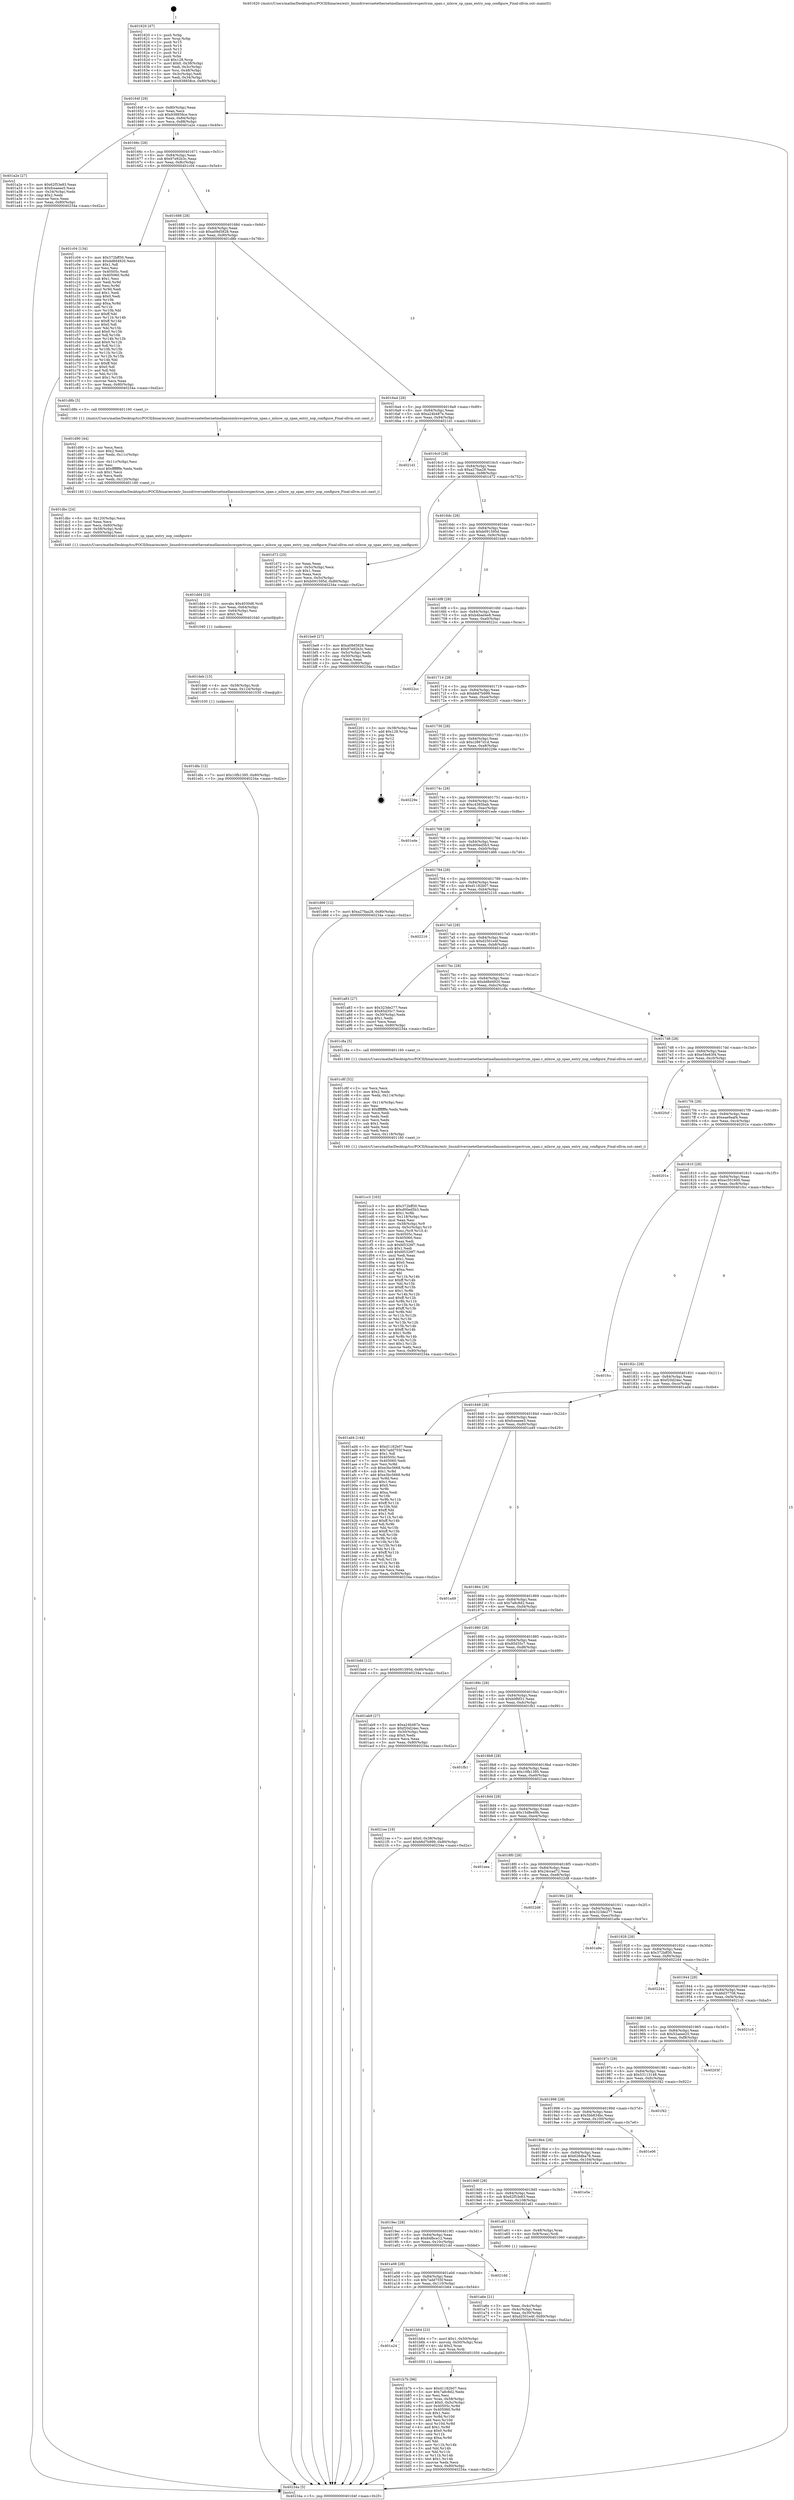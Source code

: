 digraph "0x401620" {
  label = "0x401620 (/mnt/c/Users/mathe/Desktop/tcc/POCII/binaries/extr_linuxdriversnetethernetmellanoxmlxswspectrum_span.c_mlxsw_sp_span_entry_nop_configure_Final-ollvm.out::main(0))"
  labelloc = "t"
  node[shape=record]

  Entry [label="",width=0.3,height=0.3,shape=circle,fillcolor=black,style=filled]
  "0x40164f" [label="{
     0x40164f [29]\l
     | [instrs]\l
     &nbsp;&nbsp;0x40164f \<+3\>: mov -0x80(%rbp),%eax\l
     &nbsp;&nbsp;0x401652 \<+2\>: mov %eax,%ecx\l
     &nbsp;&nbsp;0x401654 \<+6\>: sub $0x938858ce,%ecx\l
     &nbsp;&nbsp;0x40165a \<+6\>: mov %eax,-0x84(%rbp)\l
     &nbsp;&nbsp;0x401660 \<+6\>: mov %ecx,-0x88(%rbp)\l
     &nbsp;&nbsp;0x401666 \<+6\>: je 0000000000401a2e \<main+0x40e\>\l
  }"]
  "0x401a2e" [label="{
     0x401a2e [27]\l
     | [instrs]\l
     &nbsp;&nbsp;0x401a2e \<+5\>: mov $0x62f53e83,%eax\l
     &nbsp;&nbsp;0x401a33 \<+5\>: mov $0xfceaeee5,%ecx\l
     &nbsp;&nbsp;0x401a38 \<+3\>: mov -0x34(%rbp),%edx\l
     &nbsp;&nbsp;0x401a3b \<+3\>: cmp $0x2,%edx\l
     &nbsp;&nbsp;0x401a3e \<+3\>: cmovne %ecx,%eax\l
     &nbsp;&nbsp;0x401a41 \<+3\>: mov %eax,-0x80(%rbp)\l
     &nbsp;&nbsp;0x401a44 \<+5\>: jmp 000000000040234a \<main+0xd2a\>\l
  }"]
  "0x40166c" [label="{
     0x40166c [28]\l
     | [instrs]\l
     &nbsp;&nbsp;0x40166c \<+5\>: jmp 0000000000401671 \<main+0x51\>\l
     &nbsp;&nbsp;0x401671 \<+6\>: mov -0x84(%rbp),%eax\l
     &nbsp;&nbsp;0x401677 \<+5\>: sub $0x97e92b3c,%eax\l
     &nbsp;&nbsp;0x40167c \<+6\>: mov %eax,-0x8c(%rbp)\l
     &nbsp;&nbsp;0x401682 \<+6\>: je 0000000000401c04 \<main+0x5e4\>\l
  }"]
  "0x40234a" [label="{
     0x40234a [5]\l
     | [instrs]\l
     &nbsp;&nbsp;0x40234a \<+5\>: jmp 000000000040164f \<main+0x2f\>\l
  }"]
  "0x401620" [label="{
     0x401620 [47]\l
     | [instrs]\l
     &nbsp;&nbsp;0x401620 \<+1\>: push %rbp\l
     &nbsp;&nbsp;0x401621 \<+3\>: mov %rsp,%rbp\l
     &nbsp;&nbsp;0x401624 \<+2\>: push %r15\l
     &nbsp;&nbsp;0x401626 \<+2\>: push %r14\l
     &nbsp;&nbsp;0x401628 \<+2\>: push %r13\l
     &nbsp;&nbsp;0x40162a \<+2\>: push %r12\l
     &nbsp;&nbsp;0x40162c \<+1\>: push %rbx\l
     &nbsp;&nbsp;0x40162d \<+7\>: sub $0x128,%rsp\l
     &nbsp;&nbsp;0x401634 \<+7\>: movl $0x0,-0x38(%rbp)\l
     &nbsp;&nbsp;0x40163b \<+3\>: mov %edi,-0x3c(%rbp)\l
     &nbsp;&nbsp;0x40163e \<+4\>: mov %rsi,-0x48(%rbp)\l
     &nbsp;&nbsp;0x401642 \<+3\>: mov -0x3c(%rbp),%edi\l
     &nbsp;&nbsp;0x401645 \<+3\>: mov %edi,-0x34(%rbp)\l
     &nbsp;&nbsp;0x401648 \<+7\>: movl $0x938858ce,-0x80(%rbp)\l
  }"]
  Exit [label="",width=0.3,height=0.3,shape=circle,fillcolor=black,style=filled,peripheries=2]
  "0x401c04" [label="{
     0x401c04 [134]\l
     | [instrs]\l
     &nbsp;&nbsp;0x401c04 \<+5\>: mov $0x372bff30,%eax\l
     &nbsp;&nbsp;0x401c09 \<+5\>: mov $0xdd8d4920,%ecx\l
     &nbsp;&nbsp;0x401c0e \<+2\>: mov $0x1,%dl\l
     &nbsp;&nbsp;0x401c10 \<+2\>: xor %esi,%esi\l
     &nbsp;&nbsp;0x401c12 \<+7\>: mov 0x40505c,%edi\l
     &nbsp;&nbsp;0x401c19 \<+8\>: mov 0x405060,%r8d\l
     &nbsp;&nbsp;0x401c21 \<+3\>: sub $0x1,%esi\l
     &nbsp;&nbsp;0x401c24 \<+3\>: mov %edi,%r9d\l
     &nbsp;&nbsp;0x401c27 \<+3\>: add %esi,%r9d\l
     &nbsp;&nbsp;0x401c2a \<+4\>: imul %r9d,%edi\l
     &nbsp;&nbsp;0x401c2e \<+3\>: and $0x1,%edi\l
     &nbsp;&nbsp;0x401c31 \<+3\>: cmp $0x0,%edi\l
     &nbsp;&nbsp;0x401c34 \<+4\>: sete %r10b\l
     &nbsp;&nbsp;0x401c38 \<+4\>: cmp $0xa,%r8d\l
     &nbsp;&nbsp;0x401c3c \<+4\>: setl %r11b\l
     &nbsp;&nbsp;0x401c40 \<+3\>: mov %r10b,%bl\l
     &nbsp;&nbsp;0x401c43 \<+3\>: xor $0xff,%bl\l
     &nbsp;&nbsp;0x401c46 \<+3\>: mov %r11b,%r14b\l
     &nbsp;&nbsp;0x401c49 \<+4\>: xor $0xff,%r14b\l
     &nbsp;&nbsp;0x401c4d \<+3\>: xor $0x0,%dl\l
     &nbsp;&nbsp;0x401c50 \<+3\>: mov %bl,%r15b\l
     &nbsp;&nbsp;0x401c53 \<+4\>: and $0x0,%r15b\l
     &nbsp;&nbsp;0x401c57 \<+3\>: and %dl,%r10b\l
     &nbsp;&nbsp;0x401c5a \<+3\>: mov %r14b,%r12b\l
     &nbsp;&nbsp;0x401c5d \<+4\>: and $0x0,%r12b\l
     &nbsp;&nbsp;0x401c61 \<+3\>: and %dl,%r11b\l
     &nbsp;&nbsp;0x401c64 \<+3\>: or %r10b,%r15b\l
     &nbsp;&nbsp;0x401c67 \<+3\>: or %r11b,%r12b\l
     &nbsp;&nbsp;0x401c6a \<+3\>: xor %r12b,%r15b\l
     &nbsp;&nbsp;0x401c6d \<+3\>: or %r14b,%bl\l
     &nbsp;&nbsp;0x401c70 \<+3\>: xor $0xff,%bl\l
     &nbsp;&nbsp;0x401c73 \<+3\>: or $0x0,%dl\l
     &nbsp;&nbsp;0x401c76 \<+2\>: and %dl,%bl\l
     &nbsp;&nbsp;0x401c78 \<+3\>: or %bl,%r15b\l
     &nbsp;&nbsp;0x401c7b \<+4\>: test $0x1,%r15b\l
     &nbsp;&nbsp;0x401c7f \<+3\>: cmovne %ecx,%eax\l
     &nbsp;&nbsp;0x401c82 \<+3\>: mov %eax,-0x80(%rbp)\l
     &nbsp;&nbsp;0x401c85 \<+5\>: jmp 000000000040234a \<main+0xd2a\>\l
  }"]
  "0x401688" [label="{
     0x401688 [28]\l
     | [instrs]\l
     &nbsp;&nbsp;0x401688 \<+5\>: jmp 000000000040168d \<main+0x6d\>\l
     &nbsp;&nbsp;0x40168d \<+6\>: mov -0x84(%rbp),%eax\l
     &nbsp;&nbsp;0x401693 \<+5\>: sub $0xa09d5828,%eax\l
     &nbsp;&nbsp;0x401698 \<+6\>: mov %eax,-0x90(%rbp)\l
     &nbsp;&nbsp;0x40169e \<+6\>: je 0000000000401d8b \<main+0x76b\>\l
  }"]
  "0x401dfa" [label="{
     0x401dfa [12]\l
     | [instrs]\l
     &nbsp;&nbsp;0x401dfa \<+7\>: movl $0x10fb1395,-0x80(%rbp)\l
     &nbsp;&nbsp;0x401e01 \<+5\>: jmp 000000000040234a \<main+0xd2a\>\l
  }"]
  "0x401d8b" [label="{
     0x401d8b [5]\l
     | [instrs]\l
     &nbsp;&nbsp;0x401d8b \<+5\>: call 0000000000401160 \<next_i\>\l
     | [calls]\l
     &nbsp;&nbsp;0x401160 \{1\} (/mnt/c/Users/mathe/Desktop/tcc/POCII/binaries/extr_linuxdriversnetethernetmellanoxmlxswspectrum_span.c_mlxsw_sp_span_entry_nop_configure_Final-ollvm.out::next_i)\l
  }"]
  "0x4016a4" [label="{
     0x4016a4 [28]\l
     | [instrs]\l
     &nbsp;&nbsp;0x4016a4 \<+5\>: jmp 00000000004016a9 \<main+0x89\>\l
     &nbsp;&nbsp;0x4016a9 \<+6\>: mov -0x84(%rbp),%eax\l
     &nbsp;&nbsp;0x4016af \<+5\>: sub $0xa24b487e,%eax\l
     &nbsp;&nbsp;0x4016b4 \<+6\>: mov %eax,-0x94(%rbp)\l
     &nbsp;&nbsp;0x4016ba \<+6\>: je 00000000004021d1 \<main+0xbb1\>\l
  }"]
  "0x401deb" [label="{
     0x401deb [15]\l
     | [instrs]\l
     &nbsp;&nbsp;0x401deb \<+4\>: mov -0x58(%rbp),%rdi\l
     &nbsp;&nbsp;0x401def \<+6\>: mov %eax,-0x124(%rbp)\l
     &nbsp;&nbsp;0x401df5 \<+5\>: call 0000000000401030 \<free@plt\>\l
     | [calls]\l
     &nbsp;&nbsp;0x401030 \{1\} (unknown)\l
  }"]
  "0x4021d1" [label="{
     0x4021d1\l
  }", style=dashed]
  "0x4016c0" [label="{
     0x4016c0 [28]\l
     | [instrs]\l
     &nbsp;&nbsp;0x4016c0 \<+5\>: jmp 00000000004016c5 \<main+0xa5\>\l
     &nbsp;&nbsp;0x4016c5 \<+6\>: mov -0x84(%rbp),%eax\l
     &nbsp;&nbsp;0x4016cb \<+5\>: sub $0xa27faa28,%eax\l
     &nbsp;&nbsp;0x4016d0 \<+6\>: mov %eax,-0x98(%rbp)\l
     &nbsp;&nbsp;0x4016d6 \<+6\>: je 0000000000401d72 \<main+0x752\>\l
  }"]
  "0x401dd4" [label="{
     0x401dd4 [23]\l
     | [instrs]\l
     &nbsp;&nbsp;0x401dd4 \<+10\>: movabs $0x4030d6,%rdi\l
     &nbsp;&nbsp;0x401dde \<+3\>: mov %eax,-0x64(%rbp)\l
     &nbsp;&nbsp;0x401de1 \<+3\>: mov -0x64(%rbp),%esi\l
     &nbsp;&nbsp;0x401de4 \<+2\>: mov $0x0,%al\l
     &nbsp;&nbsp;0x401de6 \<+5\>: call 0000000000401040 \<printf@plt\>\l
     | [calls]\l
     &nbsp;&nbsp;0x401040 \{1\} (unknown)\l
  }"]
  "0x401d72" [label="{
     0x401d72 [25]\l
     | [instrs]\l
     &nbsp;&nbsp;0x401d72 \<+2\>: xor %eax,%eax\l
     &nbsp;&nbsp;0x401d74 \<+3\>: mov -0x5c(%rbp),%ecx\l
     &nbsp;&nbsp;0x401d77 \<+3\>: sub $0x1,%eax\l
     &nbsp;&nbsp;0x401d7a \<+2\>: sub %eax,%ecx\l
     &nbsp;&nbsp;0x401d7c \<+3\>: mov %ecx,-0x5c(%rbp)\l
     &nbsp;&nbsp;0x401d7f \<+7\>: movl $0xb091595d,-0x80(%rbp)\l
     &nbsp;&nbsp;0x401d86 \<+5\>: jmp 000000000040234a \<main+0xd2a\>\l
  }"]
  "0x4016dc" [label="{
     0x4016dc [28]\l
     | [instrs]\l
     &nbsp;&nbsp;0x4016dc \<+5\>: jmp 00000000004016e1 \<main+0xc1\>\l
     &nbsp;&nbsp;0x4016e1 \<+6\>: mov -0x84(%rbp),%eax\l
     &nbsp;&nbsp;0x4016e7 \<+5\>: sub $0xb091595d,%eax\l
     &nbsp;&nbsp;0x4016ec \<+6\>: mov %eax,-0x9c(%rbp)\l
     &nbsp;&nbsp;0x4016f2 \<+6\>: je 0000000000401be9 \<main+0x5c9\>\l
  }"]
  "0x401dbc" [label="{
     0x401dbc [24]\l
     | [instrs]\l
     &nbsp;&nbsp;0x401dbc \<+6\>: mov -0x120(%rbp),%ecx\l
     &nbsp;&nbsp;0x401dc2 \<+3\>: imul %eax,%ecx\l
     &nbsp;&nbsp;0x401dc5 \<+3\>: mov %ecx,-0x60(%rbp)\l
     &nbsp;&nbsp;0x401dc8 \<+4\>: mov -0x58(%rbp),%rdi\l
     &nbsp;&nbsp;0x401dcc \<+3\>: mov -0x60(%rbp),%esi\l
     &nbsp;&nbsp;0x401dcf \<+5\>: call 0000000000401440 \<mlxsw_sp_span_entry_nop_configure\>\l
     | [calls]\l
     &nbsp;&nbsp;0x401440 \{1\} (/mnt/c/Users/mathe/Desktop/tcc/POCII/binaries/extr_linuxdriversnetethernetmellanoxmlxswspectrum_span.c_mlxsw_sp_span_entry_nop_configure_Final-ollvm.out::mlxsw_sp_span_entry_nop_configure)\l
  }"]
  "0x401be9" [label="{
     0x401be9 [27]\l
     | [instrs]\l
     &nbsp;&nbsp;0x401be9 \<+5\>: mov $0xa09d5828,%eax\l
     &nbsp;&nbsp;0x401bee \<+5\>: mov $0x97e92b3c,%ecx\l
     &nbsp;&nbsp;0x401bf3 \<+3\>: mov -0x5c(%rbp),%edx\l
     &nbsp;&nbsp;0x401bf6 \<+3\>: cmp -0x50(%rbp),%edx\l
     &nbsp;&nbsp;0x401bf9 \<+3\>: cmovl %ecx,%eax\l
     &nbsp;&nbsp;0x401bfc \<+3\>: mov %eax,-0x80(%rbp)\l
     &nbsp;&nbsp;0x401bff \<+5\>: jmp 000000000040234a \<main+0xd2a\>\l
  }"]
  "0x4016f8" [label="{
     0x4016f8 [28]\l
     | [instrs]\l
     &nbsp;&nbsp;0x4016f8 \<+5\>: jmp 00000000004016fd \<main+0xdd\>\l
     &nbsp;&nbsp;0x4016fd \<+6\>: mov -0x84(%rbp),%eax\l
     &nbsp;&nbsp;0x401703 \<+5\>: sub $0xb4bad4e8,%eax\l
     &nbsp;&nbsp;0x401708 \<+6\>: mov %eax,-0xa0(%rbp)\l
     &nbsp;&nbsp;0x40170e \<+6\>: je 00000000004022cc \<main+0xcac\>\l
  }"]
  "0x401d90" [label="{
     0x401d90 [44]\l
     | [instrs]\l
     &nbsp;&nbsp;0x401d90 \<+2\>: xor %ecx,%ecx\l
     &nbsp;&nbsp;0x401d92 \<+5\>: mov $0x2,%edx\l
     &nbsp;&nbsp;0x401d97 \<+6\>: mov %edx,-0x11c(%rbp)\l
     &nbsp;&nbsp;0x401d9d \<+1\>: cltd\l
     &nbsp;&nbsp;0x401d9e \<+6\>: mov -0x11c(%rbp),%esi\l
     &nbsp;&nbsp;0x401da4 \<+2\>: idiv %esi\l
     &nbsp;&nbsp;0x401da6 \<+6\>: imul $0xfffffffe,%edx,%edx\l
     &nbsp;&nbsp;0x401dac \<+3\>: sub $0x1,%ecx\l
     &nbsp;&nbsp;0x401daf \<+2\>: sub %ecx,%edx\l
     &nbsp;&nbsp;0x401db1 \<+6\>: mov %edx,-0x120(%rbp)\l
     &nbsp;&nbsp;0x401db7 \<+5\>: call 0000000000401160 \<next_i\>\l
     | [calls]\l
     &nbsp;&nbsp;0x401160 \{1\} (/mnt/c/Users/mathe/Desktop/tcc/POCII/binaries/extr_linuxdriversnetethernetmellanoxmlxswspectrum_span.c_mlxsw_sp_span_entry_nop_configure_Final-ollvm.out::next_i)\l
  }"]
  "0x4022cc" [label="{
     0x4022cc\l
  }", style=dashed]
  "0x401714" [label="{
     0x401714 [28]\l
     | [instrs]\l
     &nbsp;&nbsp;0x401714 \<+5\>: jmp 0000000000401719 \<main+0xf9\>\l
     &nbsp;&nbsp;0x401719 \<+6\>: mov -0x84(%rbp),%eax\l
     &nbsp;&nbsp;0x40171f \<+5\>: sub $0xb6d7b999,%eax\l
     &nbsp;&nbsp;0x401724 \<+6\>: mov %eax,-0xa4(%rbp)\l
     &nbsp;&nbsp;0x40172a \<+6\>: je 0000000000402201 \<main+0xbe1\>\l
  }"]
  "0x401cc3" [label="{
     0x401cc3 [163]\l
     | [instrs]\l
     &nbsp;&nbsp;0x401cc3 \<+5\>: mov $0x372bff30,%ecx\l
     &nbsp;&nbsp;0x401cc8 \<+5\>: mov $0xd00ed5b3,%edx\l
     &nbsp;&nbsp;0x401ccd \<+3\>: mov $0x1,%r8b\l
     &nbsp;&nbsp;0x401cd0 \<+6\>: mov -0x118(%rbp),%esi\l
     &nbsp;&nbsp;0x401cd6 \<+3\>: imul %eax,%esi\l
     &nbsp;&nbsp;0x401cd9 \<+4\>: mov -0x58(%rbp),%r9\l
     &nbsp;&nbsp;0x401cdd \<+4\>: movslq -0x5c(%rbp),%r10\l
     &nbsp;&nbsp;0x401ce1 \<+4\>: mov %esi,(%r9,%r10,4)\l
     &nbsp;&nbsp;0x401ce5 \<+7\>: mov 0x40505c,%eax\l
     &nbsp;&nbsp;0x401cec \<+7\>: mov 0x405060,%esi\l
     &nbsp;&nbsp;0x401cf3 \<+2\>: mov %eax,%edi\l
     &nbsp;&nbsp;0x401cf5 \<+6\>: sub $0xfd5326f7,%edi\l
     &nbsp;&nbsp;0x401cfb \<+3\>: sub $0x1,%edi\l
     &nbsp;&nbsp;0x401cfe \<+6\>: add $0xfd5326f7,%edi\l
     &nbsp;&nbsp;0x401d04 \<+3\>: imul %edi,%eax\l
     &nbsp;&nbsp;0x401d07 \<+3\>: and $0x1,%eax\l
     &nbsp;&nbsp;0x401d0a \<+3\>: cmp $0x0,%eax\l
     &nbsp;&nbsp;0x401d0d \<+4\>: sete %r11b\l
     &nbsp;&nbsp;0x401d11 \<+3\>: cmp $0xa,%esi\l
     &nbsp;&nbsp;0x401d14 \<+3\>: setl %bl\l
     &nbsp;&nbsp;0x401d17 \<+3\>: mov %r11b,%r14b\l
     &nbsp;&nbsp;0x401d1a \<+4\>: xor $0xff,%r14b\l
     &nbsp;&nbsp;0x401d1e \<+3\>: mov %bl,%r15b\l
     &nbsp;&nbsp;0x401d21 \<+4\>: xor $0xff,%r15b\l
     &nbsp;&nbsp;0x401d25 \<+4\>: xor $0x1,%r8b\l
     &nbsp;&nbsp;0x401d29 \<+3\>: mov %r14b,%r12b\l
     &nbsp;&nbsp;0x401d2c \<+4\>: and $0xff,%r12b\l
     &nbsp;&nbsp;0x401d30 \<+3\>: and %r8b,%r11b\l
     &nbsp;&nbsp;0x401d33 \<+3\>: mov %r15b,%r13b\l
     &nbsp;&nbsp;0x401d36 \<+4\>: and $0xff,%r13b\l
     &nbsp;&nbsp;0x401d3a \<+3\>: and %r8b,%bl\l
     &nbsp;&nbsp;0x401d3d \<+3\>: or %r11b,%r12b\l
     &nbsp;&nbsp;0x401d40 \<+3\>: or %bl,%r13b\l
     &nbsp;&nbsp;0x401d43 \<+3\>: xor %r13b,%r12b\l
     &nbsp;&nbsp;0x401d46 \<+3\>: or %r15b,%r14b\l
     &nbsp;&nbsp;0x401d49 \<+4\>: xor $0xff,%r14b\l
     &nbsp;&nbsp;0x401d4d \<+4\>: or $0x1,%r8b\l
     &nbsp;&nbsp;0x401d51 \<+3\>: and %r8b,%r14b\l
     &nbsp;&nbsp;0x401d54 \<+3\>: or %r14b,%r12b\l
     &nbsp;&nbsp;0x401d57 \<+4\>: test $0x1,%r12b\l
     &nbsp;&nbsp;0x401d5b \<+3\>: cmovne %edx,%ecx\l
     &nbsp;&nbsp;0x401d5e \<+3\>: mov %ecx,-0x80(%rbp)\l
     &nbsp;&nbsp;0x401d61 \<+5\>: jmp 000000000040234a \<main+0xd2a\>\l
  }"]
  "0x402201" [label="{
     0x402201 [21]\l
     | [instrs]\l
     &nbsp;&nbsp;0x402201 \<+3\>: mov -0x38(%rbp),%eax\l
     &nbsp;&nbsp;0x402204 \<+7\>: add $0x128,%rsp\l
     &nbsp;&nbsp;0x40220b \<+1\>: pop %rbx\l
     &nbsp;&nbsp;0x40220c \<+2\>: pop %r12\l
     &nbsp;&nbsp;0x40220e \<+2\>: pop %r13\l
     &nbsp;&nbsp;0x402210 \<+2\>: pop %r14\l
     &nbsp;&nbsp;0x402212 \<+2\>: pop %r15\l
     &nbsp;&nbsp;0x402214 \<+1\>: pop %rbp\l
     &nbsp;&nbsp;0x402215 \<+1\>: ret\l
  }"]
  "0x401730" [label="{
     0x401730 [28]\l
     | [instrs]\l
     &nbsp;&nbsp;0x401730 \<+5\>: jmp 0000000000401735 \<main+0x115\>\l
     &nbsp;&nbsp;0x401735 \<+6\>: mov -0x84(%rbp),%eax\l
     &nbsp;&nbsp;0x40173b \<+5\>: sub $0xc2867d1d,%eax\l
     &nbsp;&nbsp;0x401740 \<+6\>: mov %eax,-0xa8(%rbp)\l
     &nbsp;&nbsp;0x401746 \<+6\>: je 000000000040229e \<main+0xc7e\>\l
  }"]
  "0x401c8f" [label="{
     0x401c8f [52]\l
     | [instrs]\l
     &nbsp;&nbsp;0x401c8f \<+2\>: xor %ecx,%ecx\l
     &nbsp;&nbsp;0x401c91 \<+5\>: mov $0x2,%edx\l
     &nbsp;&nbsp;0x401c96 \<+6\>: mov %edx,-0x114(%rbp)\l
     &nbsp;&nbsp;0x401c9c \<+1\>: cltd\l
     &nbsp;&nbsp;0x401c9d \<+6\>: mov -0x114(%rbp),%esi\l
     &nbsp;&nbsp;0x401ca3 \<+2\>: idiv %esi\l
     &nbsp;&nbsp;0x401ca5 \<+6\>: imul $0xfffffffe,%edx,%edx\l
     &nbsp;&nbsp;0x401cab \<+2\>: mov %ecx,%edi\l
     &nbsp;&nbsp;0x401cad \<+2\>: sub %edx,%edi\l
     &nbsp;&nbsp;0x401caf \<+2\>: mov %ecx,%edx\l
     &nbsp;&nbsp;0x401cb1 \<+3\>: sub $0x1,%edx\l
     &nbsp;&nbsp;0x401cb4 \<+2\>: add %edx,%edi\l
     &nbsp;&nbsp;0x401cb6 \<+2\>: sub %edi,%ecx\l
     &nbsp;&nbsp;0x401cb8 \<+6\>: mov %ecx,-0x118(%rbp)\l
     &nbsp;&nbsp;0x401cbe \<+5\>: call 0000000000401160 \<next_i\>\l
     | [calls]\l
     &nbsp;&nbsp;0x401160 \{1\} (/mnt/c/Users/mathe/Desktop/tcc/POCII/binaries/extr_linuxdriversnetethernetmellanoxmlxswspectrum_span.c_mlxsw_sp_span_entry_nop_configure_Final-ollvm.out::next_i)\l
  }"]
  "0x40229e" [label="{
     0x40229e\l
  }", style=dashed]
  "0x40174c" [label="{
     0x40174c [28]\l
     | [instrs]\l
     &nbsp;&nbsp;0x40174c \<+5\>: jmp 0000000000401751 \<main+0x131\>\l
     &nbsp;&nbsp;0x401751 \<+6\>: mov -0x84(%rbp),%eax\l
     &nbsp;&nbsp;0x401757 \<+5\>: sub $0xc4385bab,%eax\l
     &nbsp;&nbsp;0x40175c \<+6\>: mov %eax,-0xac(%rbp)\l
     &nbsp;&nbsp;0x401762 \<+6\>: je 0000000000401ede \<main+0x8be\>\l
  }"]
  "0x401b7b" [label="{
     0x401b7b [98]\l
     | [instrs]\l
     &nbsp;&nbsp;0x401b7b \<+5\>: mov $0xd1182b07,%ecx\l
     &nbsp;&nbsp;0x401b80 \<+5\>: mov $0x7a8c8d2,%edx\l
     &nbsp;&nbsp;0x401b85 \<+2\>: xor %esi,%esi\l
     &nbsp;&nbsp;0x401b87 \<+4\>: mov %rax,-0x58(%rbp)\l
     &nbsp;&nbsp;0x401b8b \<+7\>: movl $0x0,-0x5c(%rbp)\l
     &nbsp;&nbsp;0x401b92 \<+8\>: mov 0x40505c,%r8d\l
     &nbsp;&nbsp;0x401b9a \<+8\>: mov 0x405060,%r9d\l
     &nbsp;&nbsp;0x401ba2 \<+3\>: sub $0x1,%esi\l
     &nbsp;&nbsp;0x401ba5 \<+3\>: mov %r8d,%r10d\l
     &nbsp;&nbsp;0x401ba8 \<+3\>: add %esi,%r10d\l
     &nbsp;&nbsp;0x401bab \<+4\>: imul %r10d,%r8d\l
     &nbsp;&nbsp;0x401baf \<+4\>: and $0x1,%r8d\l
     &nbsp;&nbsp;0x401bb3 \<+4\>: cmp $0x0,%r8d\l
     &nbsp;&nbsp;0x401bb7 \<+4\>: sete %r11b\l
     &nbsp;&nbsp;0x401bbb \<+4\>: cmp $0xa,%r9d\l
     &nbsp;&nbsp;0x401bbf \<+3\>: setl %bl\l
     &nbsp;&nbsp;0x401bc2 \<+3\>: mov %r11b,%r14b\l
     &nbsp;&nbsp;0x401bc5 \<+3\>: and %bl,%r14b\l
     &nbsp;&nbsp;0x401bc8 \<+3\>: xor %bl,%r11b\l
     &nbsp;&nbsp;0x401bcb \<+3\>: or %r11b,%r14b\l
     &nbsp;&nbsp;0x401bce \<+4\>: test $0x1,%r14b\l
     &nbsp;&nbsp;0x401bd2 \<+3\>: cmovne %edx,%ecx\l
     &nbsp;&nbsp;0x401bd5 \<+3\>: mov %ecx,-0x80(%rbp)\l
     &nbsp;&nbsp;0x401bd8 \<+5\>: jmp 000000000040234a \<main+0xd2a\>\l
  }"]
  "0x401ede" [label="{
     0x401ede\l
  }", style=dashed]
  "0x401768" [label="{
     0x401768 [28]\l
     | [instrs]\l
     &nbsp;&nbsp;0x401768 \<+5\>: jmp 000000000040176d \<main+0x14d\>\l
     &nbsp;&nbsp;0x40176d \<+6\>: mov -0x84(%rbp),%eax\l
     &nbsp;&nbsp;0x401773 \<+5\>: sub $0xd00ed5b3,%eax\l
     &nbsp;&nbsp;0x401778 \<+6\>: mov %eax,-0xb0(%rbp)\l
     &nbsp;&nbsp;0x40177e \<+6\>: je 0000000000401d66 \<main+0x746\>\l
  }"]
  "0x401a24" [label="{
     0x401a24\l
  }", style=dashed]
  "0x401d66" [label="{
     0x401d66 [12]\l
     | [instrs]\l
     &nbsp;&nbsp;0x401d66 \<+7\>: movl $0xa27faa28,-0x80(%rbp)\l
     &nbsp;&nbsp;0x401d6d \<+5\>: jmp 000000000040234a \<main+0xd2a\>\l
  }"]
  "0x401784" [label="{
     0x401784 [28]\l
     | [instrs]\l
     &nbsp;&nbsp;0x401784 \<+5\>: jmp 0000000000401789 \<main+0x169\>\l
     &nbsp;&nbsp;0x401789 \<+6\>: mov -0x84(%rbp),%eax\l
     &nbsp;&nbsp;0x40178f \<+5\>: sub $0xd1182b07,%eax\l
     &nbsp;&nbsp;0x401794 \<+6\>: mov %eax,-0xb4(%rbp)\l
     &nbsp;&nbsp;0x40179a \<+6\>: je 0000000000402216 \<main+0xbf6\>\l
  }"]
  "0x401b64" [label="{
     0x401b64 [23]\l
     | [instrs]\l
     &nbsp;&nbsp;0x401b64 \<+7\>: movl $0x1,-0x50(%rbp)\l
     &nbsp;&nbsp;0x401b6b \<+4\>: movslq -0x50(%rbp),%rax\l
     &nbsp;&nbsp;0x401b6f \<+4\>: shl $0x2,%rax\l
     &nbsp;&nbsp;0x401b73 \<+3\>: mov %rax,%rdi\l
     &nbsp;&nbsp;0x401b76 \<+5\>: call 0000000000401050 \<malloc@plt\>\l
     | [calls]\l
     &nbsp;&nbsp;0x401050 \{1\} (unknown)\l
  }"]
  "0x402216" [label="{
     0x402216\l
  }", style=dashed]
  "0x4017a0" [label="{
     0x4017a0 [28]\l
     | [instrs]\l
     &nbsp;&nbsp;0x4017a0 \<+5\>: jmp 00000000004017a5 \<main+0x185\>\l
     &nbsp;&nbsp;0x4017a5 \<+6\>: mov -0x84(%rbp),%eax\l
     &nbsp;&nbsp;0x4017ab \<+5\>: sub $0xd2501e4f,%eax\l
     &nbsp;&nbsp;0x4017b0 \<+6\>: mov %eax,-0xb8(%rbp)\l
     &nbsp;&nbsp;0x4017b6 \<+6\>: je 0000000000401a83 \<main+0x463\>\l
  }"]
  "0x401a08" [label="{
     0x401a08 [28]\l
     | [instrs]\l
     &nbsp;&nbsp;0x401a08 \<+5\>: jmp 0000000000401a0d \<main+0x3ed\>\l
     &nbsp;&nbsp;0x401a0d \<+6\>: mov -0x84(%rbp),%eax\l
     &nbsp;&nbsp;0x401a13 \<+5\>: sub $0x7add755f,%eax\l
     &nbsp;&nbsp;0x401a18 \<+6\>: mov %eax,-0x110(%rbp)\l
     &nbsp;&nbsp;0x401a1e \<+6\>: je 0000000000401b64 \<main+0x544\>\l
  }"]
  "0x401a83" [label="{
     0x401a83 [27]\l
     | [instrs]\l
     &nbsp;&nbsp;0x401a83 \<+5\>: mov $0x323de277,%eax\l
     &nbsp;&nbsp;0x401a88 \<+5\>: mov $0x85d35c7,%ecx\l
     &nbsp;&nbsp;0x401a8d \<+3\>: mov -0x30(%rbp),%edx\l
     &nbsp;&nbsp;0x401a90 \<+3\>: cmp $0x1,%edx\l
     &nbsp;&nbsp;0x401a93 \<+3\>: cmovl %ecx,%eax\l
     &nbsp;&nbsp;0x401a96 \<+3\>: mov %eax,-0x80(%rbp)\l
     &nbsp;&nbsp;0x401a99 \<+5\>: jmp 000000000040234a \<main+0xd2a\>\l
  }"]
  "0x4017bc" [label="{
     0x4017bc [28]\l
     | [instrs]\l
     &nbsp;&nbsp;0x4017bc \<+5\>: jmp 00000000004017c1 \<main+0x1a1\>\l
     &nbsp;&nbsp;0x4017c1 \<+6\>: mov -0x84(%rbp),%eax\l
     &nbsp;&nbsp;0x4017c7 \<+5\>: sub $0xdd8d4920,%eax\l
     &nbsp;&nbsp;0x4017cc \<+6\>: mov %eax,-0xbc(%rbp)\l
     &nbsp;&nbsp;0x4017d2 \<+6\>: je 0000000000401c8a \<main+0x66a\>\l
  }"]
  "0x4021dd" [label="{
     0x4021dd\l
  }", style=dashed]
  "0x401c8a" [label="{
     0x401c8a [5]\l
     | [instrs]\l
     &nbsp;&nbsp;0x401c8a \<+5\>: call 0000000000401160 \<next_i\>\l
     | [calls]\l
     &nbsp;&nbsp;0x401160 \{1\} (/mnt/c/Users/mathe/Desktop/tcc/POCII/binaries/extr_linuxdriversnetethernetmellanoxmlxswspectrum_span.c_mlxsw_sp_span_entry_nop_configure_Final-ollvm.out::next_i)\l
  }"]
  "0x4017d8" [label="{
     0x4017d8 [28]\l
     | [instrs]\l
     &nbsp;&nbsp;0x4017d8 \<+5\>: jmp 00000000004017dd \<main+0x1bd\>\l
     &nbsp;&nbsp;0x4017dd \<+6\>: mov -0x84(%rbp),%eax\l
     &nbsp;&nbsp;0x4017e3 \<+5\>: sub $0xe54e63f4,%eax\l
     &nbsp;&nbsp;0x4017e8 \<+6\>: mov %eax,-0xc0(%rbp)\l
     &nbsp;&nbsp;0x4017ee \<+6\>: je 00000000004020cf \<main+0xaaf\>\l
  }"]
  "0x401a6e" [label="{
     0x401a6e [21]\l
     | [instrs]\l
     &nbsp;&nbsp;0x401a6e \<+3\>: mov %eax,-0x4c(%rbp)\l
     &nbsp;&nbsp;0x401a71 \<+3\>: mov -0x4c(%rbp),%eax\l
     &nbsp;&nbsp;0x401a74 \<+3\>: mov %eax,-0x30(%rbp)\l
     &nbsp;&nbsp;0x401a77 \<+7\>: movl $0xd2501e4f,-0x80(%rbp)\l
     &nbsp;&nbsp;0x401a7e \<+5\>: jmp 000000000040234a \<main+0xd2a\>\l
  }"]
  "0x4020cf" [label="{
     0x4020cf\l
  }", style=dashed]
  "0x4017f4" [label="{
     0x4017f4 [28]\l
     | [instrs]\l
     &nbsp;&nbsp;0x4017f4 \<+5\>: jmp 00000000004017f9 \<main+0x1d9\>\l
     &nbsp;&nbsp;0x4017f9 \<+6\>: mov -0x84(%rbp),%eax\l
     &nbsp;&nbsp;0x4017ff \<+5\>: sub $0xeae9aaf4,%eax\l
     &nbsp;&nbsp;0x401804 \<+6\>: mov %eax,-0xc4(%rbp)\l
     &nbsp;&nbsp;0x40180a \<+6\>: je 000000000040201e \<main+0x9fe\>\l
  }"]
  "0x4019ec" [label="{
     0x4019ec [28]\l
     | [instrs]\l
     &nbsp;&nbsp;0x4019ec \<+5\>: jmp 00000000004019f1 \<main+0x3d1\>\l
     &nbsp;&nbsp;0x4019f1 \<+6\>: mov -0x84(%rbp),%eax\l
     &nbsp;&nbsp;0x4019f7 \<+5\>: sub $0x64fbce12,%eax\l
     &nbsp;&nbsp;0x4019fc \<+6\>: mov %eax,-0x10c(%rbp)\l
     &nbsp;&nbsp;0x401a02 \<+6\>: je 00000000004021dd \<main+0xbbd\>\l
  }"]
  "0x40201e" [label="{
     0x40201e\l
  }", style=dashed]
  "0x401810" [label="{
     0x401810 [28]\l
     | [instrs]\l
     &nbsp;&nbsp;0x401810 \<+5\>: jmp 0000000000401815 \<main+0x1f5\>\l
     &nbsp;&nbsp;0x401815 \<+6\>: mov -0x84(%rbp),%eax\l
     &nbsp;&nbsp;0x40181b \<+5\>: sub $0xec501600,%eax\l
     &nbsp;&nbsp;0x401820 \<+6\>: mov %eax,-0xc8(%rbp)\l
     &nbsp;&nbsp;0x401826 \<+6\>: je 0000000000401fcc \<main+0x9ac\>\l
  }"]
  "0x401a61" [label="{
     0x401a61 [13]\l
     | [instrs]\l
     &nbsp;&nbsp;0x401a61 \<+4\>: mov -0x48(%rbp),%rax\l
     &nbsp;&nbsp;0x401a65 \<+4\>: mov 0x8(%rax),%rdi\l
     &nbsp;&nbsp;0x401a69 \<+5\>: call 0000000000401060 \<atoi@plt\>\l
     | [calls]\l
     &nbsp;&nbsp;0x401060 \{1\} (unknown)\l
  }"]
  "0x401fcc" [label="{
     0x401fcc\l
  }", style=dashed]
  "0x40182c" [label="{
     0x40182c [28]\l
     | [instrs]\l
     &nbsp;&nbsp;0x40182c \<+5\>: jmp 0000000000401831 \<main+0x211\>\l
     &nbsp;&nbsp;0x401831 \<+6\>: mov -0x84(%rbp),%eax\l
     &nbsp;&nbsp;0x401837 \<+5\>: sub $0xf20d24ec,%eax\l
     &nbsp;&nbsp;0x40183c \<+6\>: mov %eax,-0xcc(%rbp)\l
     &nbsp;&nbsp;0x401842 \<+6\>: je 0000000000401ad4 \<main+0x4b4\>\l
  }"]
  "0x4019d0" [label="{
     0x4019d0 [28]\l
     | [instrs]\l
     &nbsp;&nbsp;0x4019d0 \<+5\>: jmp 00000000004019d5 \<main+0x3b5\>\l
     &nbsp;&nbsp;0x4019d5 \<+6\>: mov -0x84(%rbp),%eax\l
     &nbsp;&nbsp;0x4019db \<+5\>: sub $0x62f53e83,%eax\l
     &nbsp;&nbsp;0x4019e0 \<+6\>: mov %eax,-0x108(%rbp)\l
     &nbsp;&nbsp;0x4019e6 \<+6\>: je 0000000000401a61 \<main+0x441\>\l
  }"]
  "0x401ad4" [label="{
     0x401ad4 [144]\l
     | [instrs]\l
     &nbsp;&nbsp;0x401ad4 \<+5\>: mov $0xd1182b07,%eax\l
     &nbsp;&nbsp;0x401ad9 \<+5\>: mov $0x7add755f,%ecx\l
     &nbsp;&nbsp;0x401ade \<+2\>: mov $0x1,%dl\l
     &nbsp;&nbsp;0x401ae0 \<+7\>: mov 0x40505c,%esi\l
     &nbsp;&nbsp;0x401ae7 \<+7\>: mov 0x405060,%edi\l
     &nbsp;&nbsp;0x401aee \<+3\>: mov %esi,%r8d\l
     &nbsp;&nbsp;0x401af1 \<+7\>: sub $0xe3bc5668,%r8d\l
     &nbsp;&nbsp;0x401af8 \<+4\>: sub $0x1,%r8d\l
     &nbsp;&nbsp;0x401afc \<+7\>: add $0xe3bc5668,%r8d\l
     &nbsp;&nbsp;0x401b03 \<+4\>: imul %r8d,%esi\l
     &nbsp;&nbsp;0x401b07 \<+3\>: and $0x1,%esi\l
     &nbsp;&nbsp;0x401b0a \<+3\>: cmp $0x0,%esi\l
     &nbsp;&nbsp;0x401b0d \<+4\>: sete %r9b\l
     &nbsp;&nbsp;0x401b11 \<+3\>: cmp $0xa,%edi\l
     &nbsp;&nbsp;0x401b14 \<+4\>: setl %r10b\l
     &nbsp;&nbsp;0x401b18 \<+3\>: mov %r9b,%r11b\l
     &nbsp;&nbsp;0x401b1b \<+4\>: xor $0xff,%r11b\l
     &nbsp;&nbsp;0x401b1f \<+3\>: mov %r10b,%bl\l
     &nbsp;&nbsp;0x401b22 \<+3\>: xor $0xff,%bl\l
     &nbsp;&nbsp;0x401b25 \<+3\>: xor $0x1,%dl\l
     &nbsp;&nbsp;0x401b28 \<+3\>: mov %r11b,%r14b\l
     &nbsp;&nbsp;0x401b2b \<+4\>: and $0xff,%r14b\l
     &nbsp;&nbsp;0x401b2f \<+3\>: and %dl,%r9b\l
     &nbsp;&nbsp;0x401b32 \<+3\>: mov %bl,%r15b\l
     &nbsp;&nbsp;0x401b35 \<+4\>: and $0xff,%r15b\l
     &nbsp;&nbsp;0x401b39 \<+3\>: and %dl,%r10b\l
     &nbsp;&nbsp;0x401b3c \<+3\>: or %r9b,%r14b\l
     &nbsp;&nbsp;0x401b3f \<+3\>: or %r10b,%r15b\l
     &nbsp;&nbsp;0x401b42 \<+3\>: xor %r15b,%r14b\l
     &nbsp;&nbsp;0x401b45 \<+3\>: or %bl,%r11b\l
     &nbsp;&nbsp;0x401b48 \<+4\>: xor $0xff,%r11b\l
     &nbsp;&nbsp;0x401b4c \<+3\>: or $0x1,%dl\l
     &nbsp;&nbsp;0x401b4f \<+3\>: and %dl,%r11b\l
     &nbsp;&nbsp;0x401b52 \<+3\>: or %r11b,%r14b\l
     &nbsp;&nbsp;0x401b55 \<+4\>: test $0x1,%r14b\l
     &nbsp;&nbsp;0x401b59 \<+3\>: cmovne %ecx,%eax\l
     &nbsp;&nbsp;0x401b5c \<+3\>: mov %eax,-0x80(%rbp)\l
     &nbsp;&nbsp;0x401b5f \<+5\>: jmp 000000000040234a \<main+0xd2a\>\l
  }"]
  "0x401848" [label="{
     0x401848 [28]\l
     | [instrs]\l
     &nbsp;&nbsp;0x401848 \<+5\>: jmp 000000000040184d \<main+0x22d\>\l
     &nbsp;&nbsp;0x40184d \<+6\>: mov -0x84(%rbp),%eax\l
     &nbsp;&nbsp;0x401853 \<+5\>: sub $0xfceaeee5,%eax\l
     &nbsp;&nbsp;0x401858 \<+6\>: mov %eax,-0xd0(%rbp)\l
     &nbsp;&nbsp;0x40185e \<+6\>: je 0000000000401a49 \<main+0x429\>\l
  }"]
  "0x401e5e" [label="{
     0x401e5e\l
  }", style=dashed]
  "0x401a49" [label="{
     0x401a49\l
  }", style=dashed]
  "0x401864" [label="{
     0x401864 [28]\l
     | [instrs]\l
     &nbsp;&nbsp;0x401864 \<+5\>: jmp 0000000000401869 \<main+0x249\>\l
     &nbsp;&nbsp;0x401869 \<+6\>: mov -0x84(%rbp),%eax\l
     &nbsp;&nbsp;0x40186f \<+5\>: sub $0x7a8c8d2,%eax\l
     &nbsp;&nbsp;0x401874 \<+6\>: mov %eax,-0xd4(%rbp)\l
     &nbsp;&nbsp;0x40187a \<+6\>: je 0000000000401bdd \<main+0x5bd\>\l
  }"]
  "0x4019b4" [label="{
     0x4019b4 [28]\l
     | [instrs]\l
     &nbsp;&nbsp;0x4019b4 \<+5\>: jmp 00000000004019b9 \<main+0x399\>\l
     &nbsp;&nbsp;0x4019b9 \<+6\>: mov -0x84(%rbp),%eax\l
     &nbsp;&nbsp;0x4019bf \<+5\>: sub $0x628dba78,%eax\l
     &nbsp;&nbsp;0x4019c4 \<+6\>: mov %eax,-0x104(%rbp)\l
     &nbsp;&nbsp;0x4019ca \<+6\>: je 0000000000401e5e \<main+0x83e\>\l
  }"]
  "0x401bdd" [label="{
     0x401bdd [12]\l
     | [instrs]\l
     &nbsp;&nbsp;0x401bdd \<+7\>: movl $0xb091595d,-0x80(%rbp)\l
     &nbsp;&nbsp;0x401be4 \<+5\>: jmp 000000000040234a \<main+0xd2a\>\l
  }"]
  "0x401880" [label="{
     0x401880 [28]\l
     | [instrs]\l
     &nbsp;&nbsp;0x401880 \<+5\>: jmp 0000000000401885 \<main+0x265\>\l
     &nbsp;&nbsp;0x401885 \<+6\>: mov -0x84(%rbp),%eax\l
     &nbsp;&nbsp;0x40188b \<+5\>: sub $0x85d35c7,%eax\l
     &nbsp;&nbsp;0x401890 \<+6\>: mov %eax,-0xd8(%rbp)\l
     &nbsp;&nbsp;0x401896 \<+6\>: je 0000000000401ab9 \<main+0x499\>\l
  }"]
  "0x401e06" [label="{
     0x401e06\l
  }", style=dashed]
  "0x401ab9" [label="{
     0x401ab9 [27]\l
     | [instrs]\l
     &nbsp;&nbsp;0x401ab9 \<+5\>: mov $0xa24b487e,%eax\l
     &nbsp;&nbsp;0x401abe \<+5\>: mov $0xf20d24ec,%ecx\l
     &nbsp;&nbsp;0x401ac3 \<+3\>: mov -0x30(%rbp),%edx\l
     &nbsp;&nbsp;0x401ac6 \<+3\>: cmp $0x0,%edx\l
     &nbsp;&nbsp;0x401ac9 \<+3\>: cmove %ecx,%eax\l
     &nbsp;&nbsp;0x401acc \<+3\>: mov %eax,-0x80(%rbp)\l
     &nbsp;&nbsp;0x401acf \<+5\>: jmp 000000000040234a \<main+0xd2a\>\l
  }"]
  "0x40189c" [label="{
     0x40189c [28]\l
     | [instrs]\l
     &nbsp;&nbsp;0x40189c \<+5\>: jmp 00000000004018a1 \<main+0x281\>\l
     &nbsp;&nbsp;0x4018a1 \<+6\>: mov -0x84(%rbp),%eax\l
     &nbsp;&nbsp;0x4018a7 \<+5\>: sub $0xb0f6f31,%eax\l
     &nbsp;&nbsp;0x4018ac \<+6\>: mov %eax,-0xdc(%rbp)\l
     &nbsp;&nbsp;0x4018b2 \<+6\>: je 0000000000401fb1 \<main+0x991\>\l
  }"]
  "0x401998" [label="{
     0x401998 [28]\l
     | [instrs]\l
     &nbsp;&nbsp;0x401998 \<+5\>: jmp 000000000040199d \<main+0x37d\>\l
     &nbsp;&nbsp;0x40199d \<+6\>: mov -0x84(%rbp),%eax\l
     &nbsp;&nbsp;0x4019a3 \<+5\>: sub $0x5bb834bc,%eax\l
     &nbsp;&nbsp;0x4019a8 \<+6\>: mov %eax,-0x100(%rbp)\l
     &nbsp;&nbsp;0x4019ae \<+6\>: je 0000000000401e06 \<main+0x7e6\>\l
  }"]
  "0x401fb1" [label="{
     0x401fb1\l
  }", style=dashed]
  "0x4018b8" [label="{
     0x4018b8 [28]\l
     | [instrs]\l
     &nbsp;&nbsp;0x4018b8 \<+5\>: jmp 00000000004018bd \<main+0x29d\>\l
     &nbsp;&nbsp;0x4018bd \<+6\>: mov -0x84(%rbp),%eax\l
     &nbsp;&nbsp;0x4018c3 \<+5\>: sub $0x10fb1395,%eax\l
     &nbsp;&nbsp;0x4018c8 \<+6\>: mov %eax,-0xe0(%rbp)\l
     &nbsp;&nbsp;0x4018ce \<+6\>: je 00000000004021ee \<main+0xbce\>\l
  }"]
  "0x401f42" [label="{
     0x401f42\l
  }", style=dashed]
  "0x4021ee" [label="{
     0x4021ee [19]\l
     | [instrs]\l
     &nbsp;&nbsp;0x4021ee \<+7\>: movl $0x0,-0x38(%rbp)\l
     &nbsp;&nbsp;0x4021f5 \<+7\>: movl $0xb6d7b999,-0x80(%rbp)\l
     &nbsp;&nbsp;0x4021fc \<+5\>: jmp 000000000040234a \<main+0xd2a\>\l
  }"]
  "0x4018d4" [label="{
     0x4018d4 [28]\l
     | [instrs]\l
     &nbsp;&nbsp;0x4018d4 \<+5\>: jmp 00000000004018d9 \<main+0x2b9\>\l
     &nbsp;&nbsp;0x4018d9 \<+6\>: mov -0x84(%rbp),%eax\l
     &nbsp;&nbsp;0x4018df \<+5\>: sub $0x15d8e49b,%eax\l
     &nbsp;&nbsp;0x4018e4 \<+6\>: mov %eax,-0xe4(%rbp)\l
     &nbsp;&nbsp;0x4018ea \<+6\>: je 0000000000401eea \<main+0x8ca\>\l
  }"]
  "0x40197c" [label="{
     0x40197c [28]\l
     | [instrs]\l
     &nbsp;&nbsp;0x40197c \<+5\>: jmp 0000000000401981 \<main+0x361\>\l
     &nbsp;&nbsp;0x401981 \<+6\>: mov -0x84(%rbp),%eax\l
     &nbsp;&nbsp;0x401987 \<+5\>: sub $0x53113148,%eax\l
     &nbsp;&nbsp;0x40198c \<+6\>: mov %eax,-0xfc(%rbp)\l
     &nbsp;&nbsp;0x401992 \<+6\>: je 0000000000401f42 \<main+0x922\>\l
  }"]
  "0x401eea" [label="{
     0x401eea\l
  }", style=dashed]
  "0x4018f0" [label="{
     0x4018f0 [28]\l
     | [instrs]\l
     &nbsp;&nbsp;0x4018f0 \<+5\>: jmp 00000000004018f5 \<main+0x2d5\>\l
     &nbsp;&nbsp;0x4018f5 \<+6\>: mov -0x84(%rbp),%eax\l
     &nbsp;&nbsp;0x4018fb \<+5\>: sub $0x24ccad72,%eax\l
     &nbsp;&nbsp;0x401900 \<+6\>: mov %eax,-0xe8(%rbp)\l
     &nbsp;&nbsp;0x401906 \<+6\>: je 00000000004022d8 \<main+0xcb8\>\l
  }"]
  "0x40203f" [label="{
     0x40203f\l
  }", style=dashed]
  "0x4022d8" [label="{
     0x4022d8\l
  }", style=dashed]
  "0x40190c" [label="{
     0x40190c [28]\l
     | [instrs]\l
     &nbsp;&nbsp;0x40190c \<+5\>: jmp 0000000000401911 \<main+0x2f1\>\l
     &nbsp;&nbsp;0x401911 \<+6\>: mov -0x84(%rbp),%eax\l
     &nbsp;&nbsp;0x401917 \<+5\>: sub $0x323de277,%eax\l
     &nbsp;&nbsp;0x40191c \<+6\>: mov %eax,-0xec(%rbp)\l
     &nbsp;&nbsp;0x401922 \<+6\>: je 0000000000401a9e \<main+0x47e\>\l
  }"]
  "0x401960" [label="{
     0x401960 [28]\l
     | [instrs]\l
     &nbsp;&nbsp;0x401960 \<+5\>: jmp 0000000000401965 \<main+0x345\>\l
     &nbsp;&nbsp;0x401965 \<+6\>: mov -0x84(%rbp),%eax\l
     &nbsp;&nbsp;0x40196b \<+5\>: sub $0x52aeee25,%eax\l
     &nbsp;&nbsp;0x401970 \<+6\>: mov %eax,-0xf8(%rbp)\l
     &nbsp;&nbsp;0x401976 \<+6\>: je 000000000040203f \<main+0xa1f\>\l
  }"]
  "0x401a9e" [label="{
     0x401a9e\l
  }", style=dashed]
  "0x401928" [label="{
     0x401928 [28]\l
     | [instrs]\l
     &nbsp;&nbsp;0x401928 \<+5\>: jmp 000000000040192d \<main+0x30d\>\l
     &nbsp;&nbsp;0x40192d \<+6\>: mov -0x84(%rbp),%eax\l
     &nbsp;&nbsp;0x401933 \<+5\>: sub $0x372bff30,%eax\l
     &nbsp;&nbsp;0x401938 \<+6\>: mov %eax,-0xf0(%rbp)\l
     &nbsp;&nbsp;0x40193e \<+6\>: je 0000000000402244 \<main+0xc24\>\l
  }"]
  "0x4021c5" [label="{
     0x4021c5\l
  }", style=dashed]
  "0x402244" [label="{
     0x402244\l
  }", style=dashed]
  "0x401944" [label="{
     0x401944 [28]\l
     | [instrs]\l
     &nbsp;&nbsp;0x401944 \<+5\>: jmp 0000000000401949 \<main+0x329\>\l
     &nbsp;&nbsp;0x401949 \<+6\>: mov -0x84(%rbp),%eax\l
     &nbsp;&nbsp;0x40194f \<+5\>: sub $0x46d37708,%eax\l
     &nbsp;&nbsp;0x401954 \<+6\>: mov %eax,-0xf4(%rbp)\l
     &nbsp;&nbsp;0x40195a \<+6\>: je 00000000004021c5 \<main+0xba5\>\l
  }"]
  Entry -> "0x401620" [label=" 1"]
  "0x40164f" -> "0x401a2e" [label=" 1"]
  "0x40164f" -> "0x40166c" [label=" 15"]
  "0x401a2e" -> "0x40234a" [label=" 1"]
  "0x401620" -> "0x40164f" [label=" 1"]
  "0x40234a" -> "0x40164f" [label=" 15"]
  "0x402201" -> Exit [label=" 1"]
  "0x40166c" -> "0x401c04" [label=" 1"]
  "0x40166c" -> "0x401688" [label=" 14"]
  "0x4021ee" -> "0x40234a" [label=" 1"]
  "0x401688" -> "0x401d8b" [label=" 1"]
  "0x401688" -> "0x4016a4" [label=" 13"]
  "0x401dfa" -> "0x40234a" [label=" 1"]
  "0x4016a4" -> "0x4021d1" [label=" 0"]
  "0x4016a4" -> "0x4016c0" [label=" 13"]
  "0x401deb" -> "0x401dfa" [label=" 1"]
  "0x4016c0" -> "0x401d72" [label=" 1"]
  "0x4016c0" -> "0x4016dc" [label=" 12"]
  "0x401dd4" -> "0x401deb" [label=" 1"]
  "0x4016dc" -> "0x401be9" [label=" 2"]
  "0x4016dc" -> "0x4016f8" [label=" 10"]
  "0x401dbc" -> "0x401dd4" [label=" 1"]
  "0x4016f8" -> "0x4022cc" [label=" 0"]
  "0x4016f8" -> "0x401714" [label=" 10"]
  "0x401d90" -> "0x401dbc" [label=" 1"]
  "0x401714" -> "0x402201" [label=" 1"]
  "0x401714" -> "0x401730" [label=" 9"]
  "0x401d8b" -> "0x401d90" [label=" 1"]
  "0x401730" -> "0x40229e" [label=" 0"]
  "0x401730" -> "0x40174c" [label=" 9"]
  "0x401d72" -> "0x40234a" [label=" 1"]
  "0x40174c" -> "0x401ede" [label=" 0"]
  "0x40174c" -> "0x401768" [label=" 9"]
  "0x401d66" -> "0x40234a" [label=" 1"]
  "0x401768" -> "0x401d66" [label=" 1"]
  "0x401768" -> "0x401784" [label=" 8"]
  "0x401cc3" -> "0x40234a" [label=" 1"]
  "0x401784" -> "0x402216" [label=" 0"]
  "0x401784" -> "0x4017a0" [label=" 8"]
  "0x401c8f" -> "0x401cc3" [label=" 1"]
  "0x4017a0" -> "0x401a83" [label=" 1"]
  "0x4017a0" -> "0x4017bc" [label=" 7"]
  "0x401c04" -> "0x40234a" [label=" 1"]
  "0x4017bc" -> "0x401c8a" [label=" 1"]
  "0x4017bc" -> "0x4017d8" [label=" 6"]
  "0x401be9" -> "0x40234a" [label=" 2"]
  "0x4017d8" -> "0x4020cf" [label=" 0"]
  "0x4017d8" -> "0x4017f4" [label=" 6"]
  "0x401b7b" -> "0x40234a" [label=" 1"]
  "0x4017f4" -> "0x40201e" [label=" 0"]
  "0x4017f4" -> "0x401810" [label=" 6"]
  "0x401b64" -> "0x401b7b" [label=" 1"]
  "0x401810" -> "0x401fcc" [label=" 0"]
  "0x401810" -> "0x40182c" [label=" 6"]
  "0x401a08" -> "0x401a24" [label=" 0"]
  "0x40182c" -> "0x401ad4" [label=" 1"]
  "0x40182c" -> "0x401848" [label=" 5"]
  "0x401c8a" -> "0x401c8f" [label=" 1"]
  "0x401848" -> "0x401a49" [label=" 0"]
  "0x401848" -> "0x401864" [label=" 5"]
  "0x4019ec" -> "0x401a08" [label=" 1"]
  "0x401864" -> "0x401bdd" [label=" 1"]
  "0x401864" -> "0x401880" [label=" 4"]
  "0x401bdd" -> "0x40234a" [label=" 1"]
  "0x401880" -> "0x401ab9" [label=" 1"]
  "0x401880" -> "0x40189c" [label=" 3"]
  "0x401ad4" -> "0x40234a" [label=" 1"]
  "0x40189c" -> "0x401fb1" [label=" 0"]
  "0x40189c" -> "0x4018b8" [label=" 3"]
  "0x401a83" -> "0x40234a" [label=" 1"]
  "0x4018b8" -> "0x4021ee" [label=" 1"]
  "0x4018b8" -> "0x4018d4" [label=" 2"]
  "0x401a6e" -> "0x40234a" [label=" 1"]
  "0x4018d4" -> "0x401eea" [label=" 0"]
  "0x4018d4" -> "0x4018f0" [label=" 2"]
  "0x4019d0" -> "0x4019ec" [label=" 1"]
  "0x4018f0" -> "0x4022d8" [label=" 0"]
  "0x4018f0" -> "0x40190c" [label=" 2"]
  "0x4019d0" -> "0x401a61" [label=" 1"]
  "0x40190c" -> "0x401a9e" [label=" 0"]
  "0x40190c" -> "0x401928" [label=" 2"]
  "0x4019b4" -> "0x4019d0" [label=" 2"]
  "0x401928" -> "0x402244" [label=" 0"]
  "0x401928" -> "0x401944" [label=" 2"]
  "0x4019b4" -> "0x401e5e" [label=" 0"]
  "0x401944" -> "0x4021c5" [label=" 0"]
  "0x401944" -> "0x401960" [label=" 2"]
  "0x401a08" -> "0x401b64" [label=" 1"]
  "0x401960" -> "0x40203f" [label=" 0"]
  "0x401960" -> "0x40197c" [label=" 2"]
  "0x401a61" -> "0x401a6e" [label=" 1"]
  "0x40197c" -> "0x401f42" [label=" 0"]
  "0x40197c" -> "0x401998" [label=" 2"]
  "0x401ab9" -> "0x40234a" [label=" 1"]
  "0x401998" -> "0x401e06" [label=" 0"]
  "0x401998" -> "0x4019b4" [label=" 2"]
  "0x4019ec" -> "0x4021dd" [label=" 0"]
}
